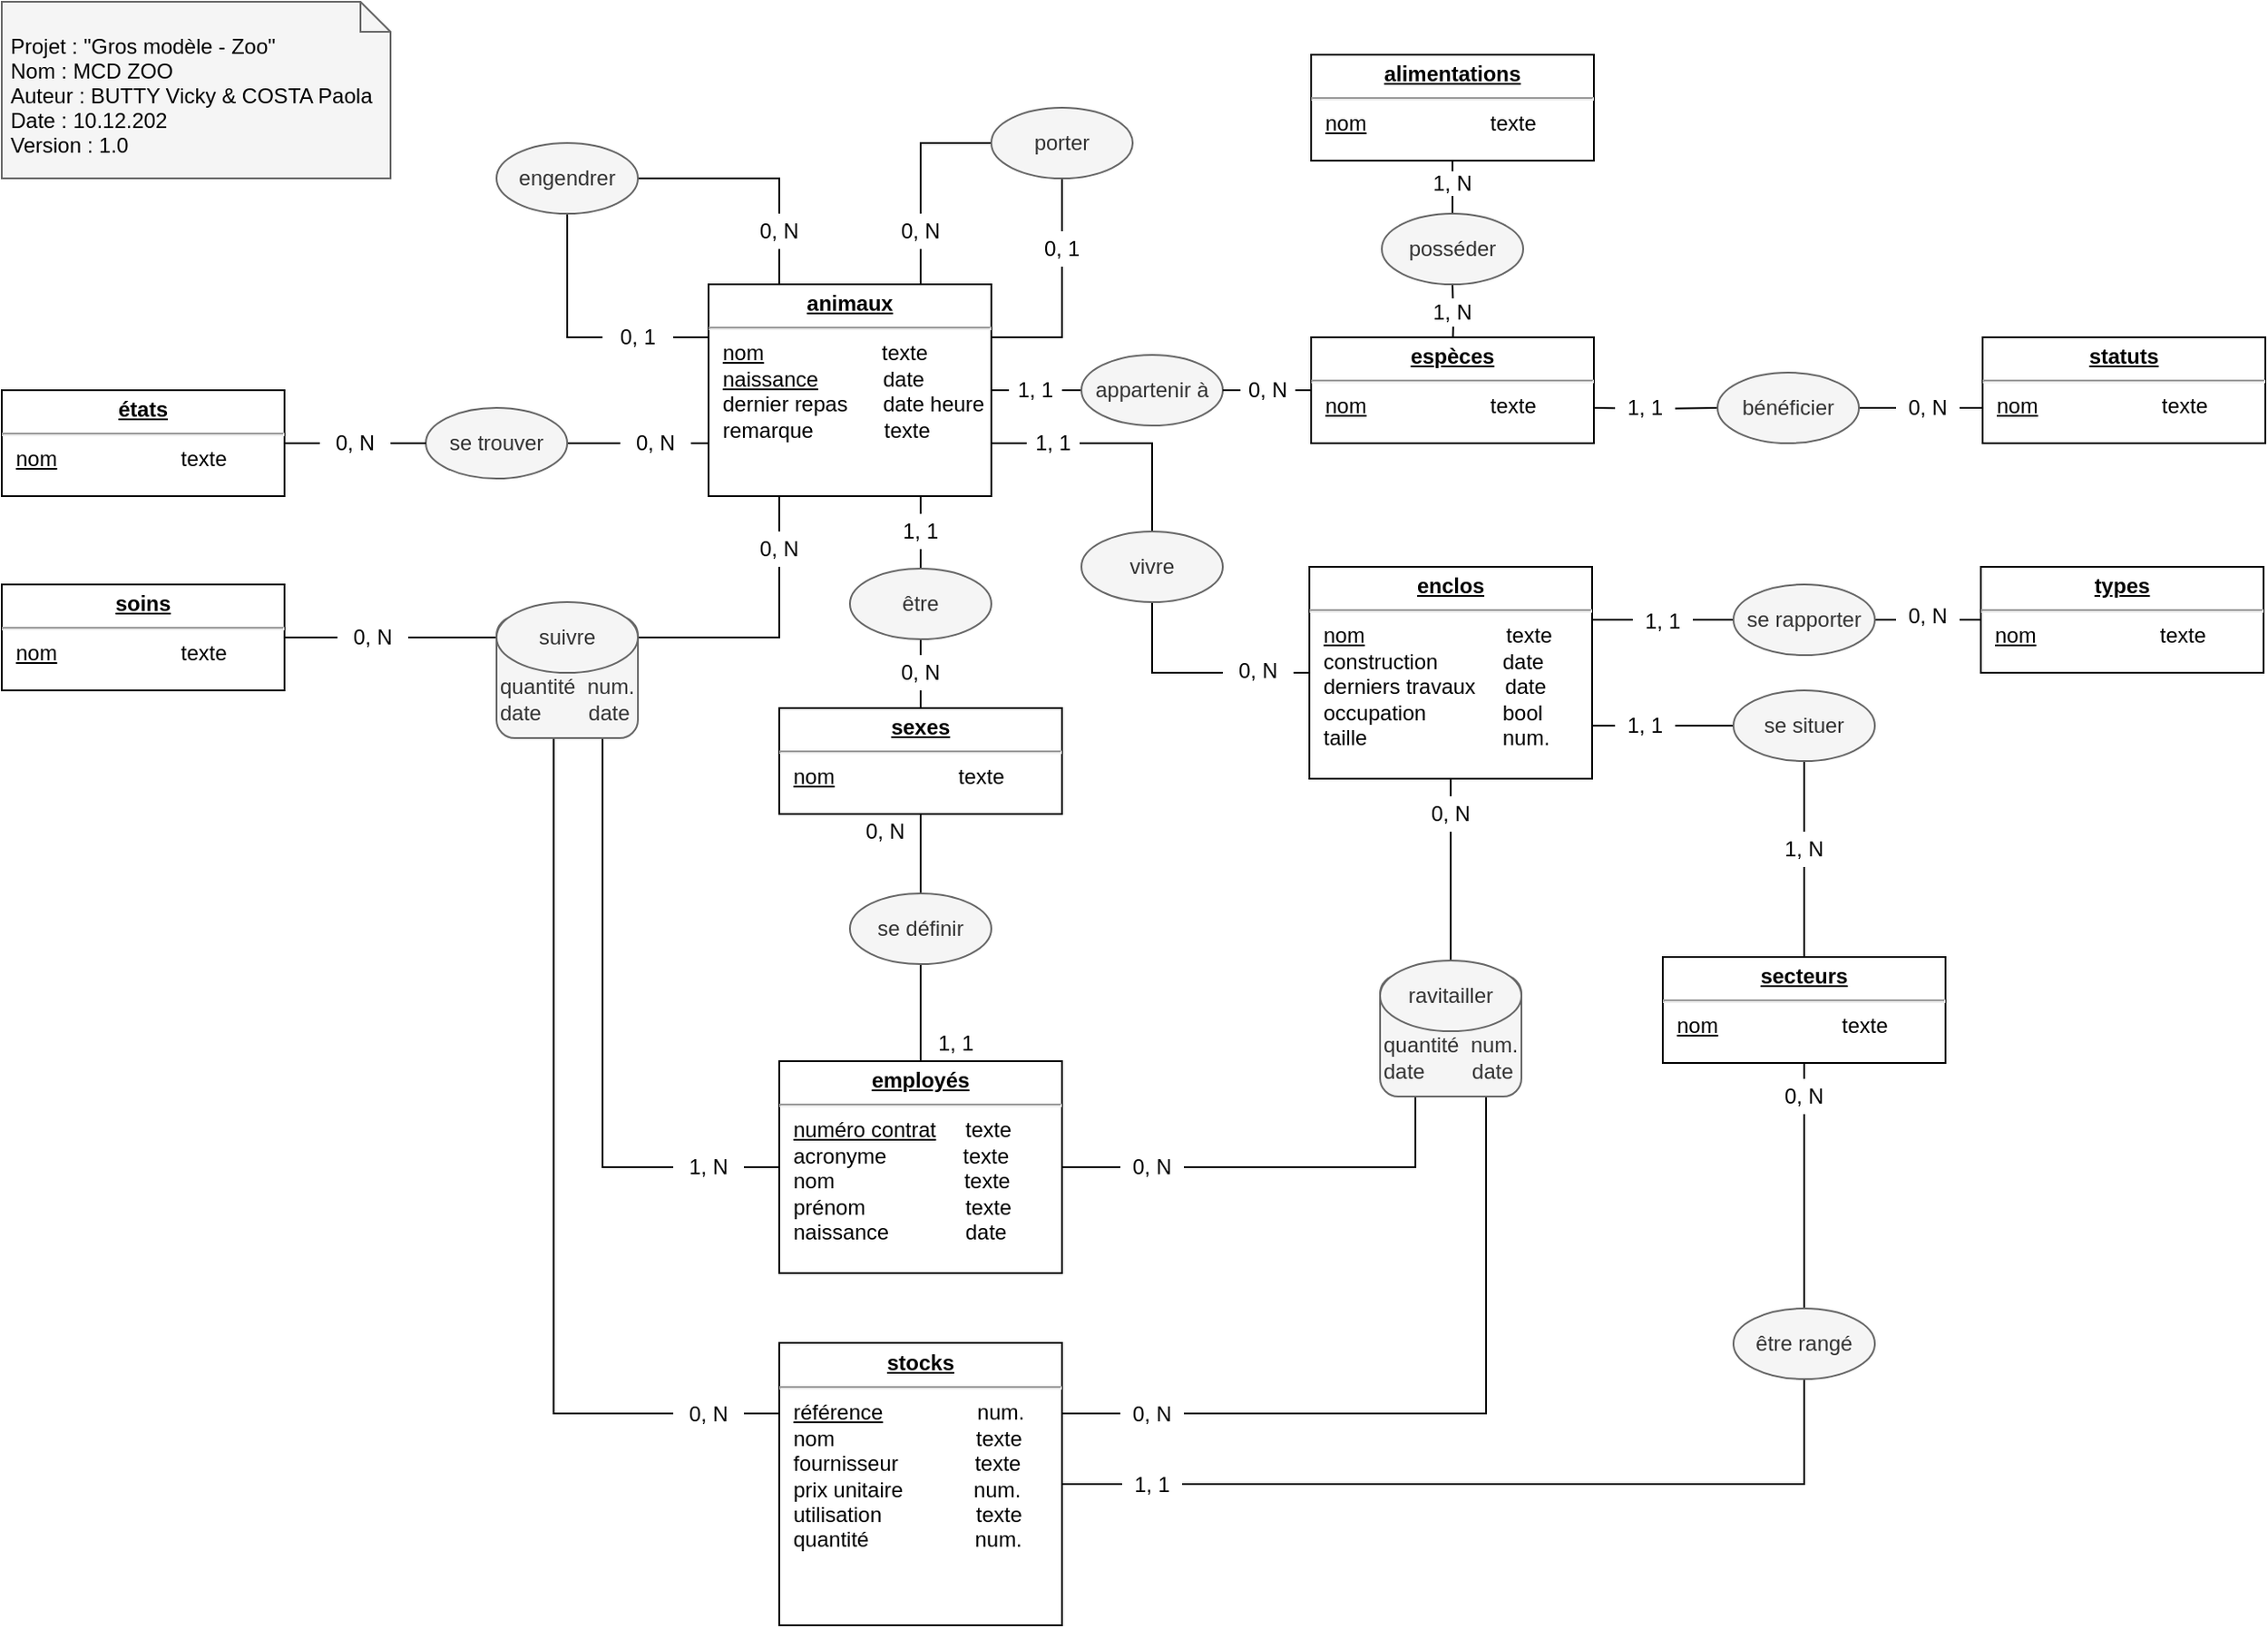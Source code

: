 <mxfile version="13.9.9" type="device"><diagram id="C5RBs43oDa-KdzZeNtuy" name="Page-1"><mxGraphModel dx="1653" dy="967" grid="1" gridSize="10" guides="1" tooltips="1" connect="1" arrows="1" fold="1" page="1" pageScale="1" pageWidth="827" pageHeight="1169" math="0" shadow="0"><root><mxCell id="WIyWlLk6GJQsqaUBKTNV-0"/><mxCell id="WIyWlLk6GJQsqaUBKTNV-1" parent="WIyWlLk6GJQsqaUBKTNV-0"/><mxCell id="wHY0JEBkt1xxKBYSu4Ny-23" style="edgeStyle=orthogonalEdgeStyle;rounded=0;orthogonalLoop=1;jettySize=auto;html=1;exitX=0.75;exitY=1;exitDx=0;exitDy=0;entryX=0.5;entryY=0;entryDx=0;entryDy=0;endArrow=none;endFill=0;" parent="WIyWlLk6GJQsqaUBKTNV-1" source="4Stvp8DSsYckv8JVfQYi-2" target="wHY0JEBkt1xxKBYSu4Ny-22" edge="1"><mxGeometry relative="1" as="geometry"/></mxCell><mxCell id="wHY0JEBkt1xxKBYSu4Ny-55" style="edgeStyle=orthogonalEdgeStyle;rounded=0;orthogonalLoop=1;jettySize=auto;html=1;exitX=1;exitY=0.5;exitDx=0;exitDy=0;entryX=0;entryY=0.5;entryDx=0;entryDy=0;endArrow=none;endFill=0;" parent="WIyWlLk6GJQsqaUBKTNV-1" source="wHY0JEBkt1xxKBYSu4Ny-54" target="wHY0JEBkt1xxKBYSu4Ny-19" edge="1"><mxGeometry relative="1" as="geometry"/></mxCell><mxCell id="BW2Vm6B1gHHtycogX-9R-30" style="edgeStyle=orthogonalEdgeStyle;rounded=0;orthogonalLoop=1;jettySize=auto;html=1;exitX=0;exitY=0.75;exitDx=0;exitDy=0;entryX=1;entryY=0.5;entryDx=0;entryDy=0;endArrow=none;endFill=0;" parent="WIyWlLk6GJQsqaUBKTNV-1" source="4Stvp8DSsYckv8JVfQYi-2" target="wHY0JEBkt1xxKBYSu4Ny-61" edge="1"><mxGeometry relative="1" as="geometry"/></mxCell><mxCell id="BW2Vm6B1gHHtycogX-9R-33" style="edgeStyle=orthogonalEdgeStyle;rounded=0;orthogonalLoop=1;jettySize=auto;html=1;exitX=0.25;exitY=0;exitDx=0;exitDy=0;entryX=1;entryY=0.5;entryDx=0;entryDy=0;endArrow=none;endFill=0;" parent="WIyWlLk6GJQsqaUBKTNV-1" source="4Stvp8DSsYckv8JVfQYi-2" target="BW2Vm6B1gHHtycogX-9R-32" edge="1"><mxGeometry relative="1" as="geometry"/></mxCell><mxCell id="BW2Vm6B1gHHtycogX-9R-34" style="edgeStyle=orthogonalEdgeStyle;rounded=0;orthogonalLoop=1;jettySize=auto;html=1;exitX=0;exitY=0.25;exitDx=0;exitDy=0;entryX=0.5;entryY=1;entryDx=0;entryDy=0;endArrow=none;endFill=0;" parent="WIyWlLk6GJQsqaUBKTNV-1" source="4Stvp8DSsYckv8JVfQYi-2" target="BW2Vm6B1gHHtycogX-9R-32" edge="1"><mxGeometry relative="1" as="geometry"/></mxCell><mxCell id="i-GIH0ZKC4wCW1JcnqBV-8" style="edgeStyle=orthogonalEdgeStyle;rounded=0;orthogonalLoop=1;jettySize=auto;html=1;exitX=1;exitY=0.25;exitDx=0;exitDy=0;entryX=0.5;entryY=1;entryDx=0;entryDy=0;endArrow=none;endFill=0;" edge="1" parent="WIyWlLk6GJQsqaUBKTNV-1" source="4Stvp8DSsYckv8JVfQYi-2" target="i-GIH0ZKC4wCW1JcnqBV-7"><mxGeometry relative="1" as="geometry"/></mxCell><mxCell id="i-GIH0ZKC4wCW1JcnqBV-22" style="edgeStyle=orthogonalEdgeStyle;rounded=0;orthogonalLoop=1;jettySize=auto;html=1;exitX=1;exitY=0.5;exitDx=0;exitDy=0;entryX=0;entryY=0.5;entryDx=0;entryDy=0;endArrow=none;endFill=0;" edge="1" parent="WIyWlLk6GJQsqaUBKTNV-1" source="4Stvp8DSsYckv8JVfQYi-2" target="wHY0JEBkt1xxKBYSu4Ny-19"><mxGeometry relative="1" as="geometry"/></mxCell><mxCell id="4Stvp8DSsYckv8JVfQYi-2" value="&lt;p style=&quot;margin: 0px ; margin-top: 4px ; text-align: center ; text-decoration: underline&quot;&gt;&lt;b&gt;animaux&lt;/b&gt;&lt;/p&gt;&lt;hr&gt;&lt;p style=&quot;margin: 0px ; margin-left: 8px&quot;&gt;&lt;u&gt;nom&lt;/u&gt;&amp;nbsp; &amp;nbsp; &amp;nbsp; &amp;nbsp; &amp;nbsp; &amp;nbsp; &amp;nbsp; &amp;nbsp; &amp;nbsp; &amp;nbsp; texte&lt;/p&gt;&lt;p style=&quot;margin: 0px ; margin-left: 8px&quot;&gt;&lt;u&gt;naissance&lt;/u&gt;&amp;nbsp; &amp;nbsp; &amp;nbsp; &amp;nbsp; &amp;nbsp; &amp;nbsp;date&lt;/p&gt;&lt;p style=&quot;margin: 0px ; margin-left: 8px&quot;&gt;dernier repas&amp;nbsp; &amp;nbsp; &amp;nbsp; date heure&lt;/p&gt;&lt;p style=&quot;margin: 0px ; margin-left: 8px&quot;&gt;remarque&amp;nbsp; &amp;nbsp; &amp;nbsp; &amp;nbsp; &amp;nbsp; &amp;nbsp; texte&lt;/p&gt;" style="verticalAlign=top;align=left;overflow=fill;fontSize=12;fontFamily=Helvetica;html=1;" parent="WIyWlLk6GJQsqaUBKTNV-1" vertex="1"><mxGeometry x="200" y="200" width="160" height="120" as="geometry"/></mxCell><mxCell id="wHY0JEBkt1xxKBYSu4Ny-96" style="edgeStyle=orthogonalEdgeStyle;rounded=0;orthogonalLoop=1;jettySize=auto;html=1;exitX=0.5;exitY=1;exitDx=0;exitDy=0;entryX=0.5;entryY=0;entryDx=0;entryDy=0;endArrow=none;endFill=0;" parent="WIyWlLk6GJQsqaUBKTNV-1" source="4Stvp8DSsYckv8JVfQYi-15" target="wHY0JEBkt1xxKBYSu4Ny-90" edge="1"><mxGeometry relative="1" as="geometry"/></mxCell><mxCell id="4Stvp8DSsYckv8JVfQYi-15" value="&lt;p style=&quot;margin: 0px ; margin-top: 4px ; text-align: center ; text-decoration: underline&quot;&gt;&lt;b&gt;enclos&lt;/b&gt;&lt;br&gt;&lt;/p&gt;&lt;hr&gt;&lt;p style=&quot;margin: 0px ; margin-left: 8px&quot;&gt;&lt;span&gt;&lt;u&gt;nom&lt;/u&gt;&amp;nbsp; &amp;nbsp; &amp;nbsp; &amp;nbsp; &amp;nbsp; &amp;nbsp; &amp;nbsp; &amp;nbsp; &amp;nbsp; &amp;nbsp; &amp;nbsp; &amp;nbsp; texte&lt;/span&gt;&lt;/p&gt;&lt;p style=&quot;margin: 0px ; margin-left: 8px&quot;&gt;&lt;span&gt;construction&amp;nbsp; &amp;nbsp; &amp;nbsp; &amp;nbsp; &amp;nbsp; &amp;nbsp;date&lt;/span&gt;&lt;/p&gt;&lt;p style=&quot;margin: 0px ; margin-left: 8px&quot;&gt;&lt;span&gt;derniers travaux&amp;nbsp; &amp;nbsp; &amp;nbsp;date&lt;/span&gt;&lt;/p&gt;&lt;p style=&quot;margin: 0px ; margin-left: 8px&quot;&gt;&lt;span&gt;occupation&amp;nbsp; &amp;nbsp; &amp;nbsp; &amp;nbsp; &amp;nbsp; &amp;nbsp; &amp;nbsp;bool&lt;/span&gt;&lt;/p&gt;&lt;p style=&quot;margin: 0px ; margin-left: 8px&quot;&gt;taille&amp;nbsp; &amp;nbsp; &amp;nbsp; &amp;nbsp; &amp;nbsp; &amp;nbsp; &amp;nbsp; &amp;nbsp; &amp;nbsp; &amp;nbsp; &amp;nbsp; &amp;nbsp;num.&lt;/p&gt;&lt;p style=&quot;margin: 0px ; margin-left: 8px&quot;&gt;&lt;span&gt;&lt;br&gt;&lt;/span&gt;&lt;/p&gt;" style="verticalAlign=top;align=left;overflow=fill;fontSize=12;fontFamily=Helvetica;html=1;" parent="WIyWlLk6GJQsqaUBKTNV-1" vertex="1"><mxGeometry x="540" y="360" width="160" height="120" as="geometry"/></mxCell><mxCell id="wHY0JEBkt1xxKBYSu4Ny-6" style="edgeStyle=orthogonalEdgeStyle;rounded=0;orthogonalLoop=1;jettySize=auto;html=1;exitX=0.5;exitY=1;exitDx=0;exitDy=0;entryX=0;entryY=0.5;entryDx=0;entryDy=0;endArrow=none;endFill=0;" parent="WIyWlLk6GJQsqaUBKTNV-1" source="4Stvp8DSsYckv8JVfQYi-20" target="4Stvp8DSsYckv8JVfQYi-15" edge="1"><mxGeometry relative="1" as="geometry"><mxPoint x="490" y="420" as="sourcePoint"/></mxGeometry></mxCell><mxCell id="wHY0JEBkt1xxKBYSu4Ny-7" style="edgeStyle=orthogonalEdgeStyle;rounded=0;orthogonalLoop=1;jettySize=auto;html=1;exitX=0.5;exitY=0;exitDx=0;exitDy=0;entryX=1;entryY=0.75;entryDx=0;entryDy=0;endArrow=none;endFill=0;" parent="WIyWlLk6GJQsqaUBKTNV-1" source="4Stvp8DSsYckv8JVfQYi-20" target="4Stvp8DSsYckv8JVfQYi-2" edge="1"><mxGeometry relative="1" as="geometry"><Array as="points"><mxPoint x="451" y="290"/></Array></mxGeometry></mxCell><mxCell id="4Stvp8DSsYckv8JVfQYi-20" value="vivre" style="ellipse;whiteSpace=wrap;html=1;fillColor=#f5f5f5;strokeColor=#666666;fontColor=#333333;" parent="WIyWlLk6GJQsqaUBKTNV-1" vertex="1"><mxGeometry x="411" y="340" width="80" height="40" as="geometry"/></mxCell><mxCell id="BW2Vm6B1gHHtycogX-9R-36" style="edgeStyle=orthogonalEdgeStyle;rounded=0;orthogonalLoop=1;jettySize=auto;html=1;exitX=0.5;exitY=1;exitDx=0;exitDy=0;endArrow=none;endFill=0;" parent="WIyWlLk6GJQsqaUBKTNV-1" source="wHY0JEBkt1xxKBYSu4Ny-1" target="BW2Vm6B1gHHtycogX-9R-35" edge="1"><mxGeometry relative="1" as="geometry"/></mxCell><mxCell id="wHY0JEBkt1xxKBYSu4Ny-1" value="&lt;p style=&quot;margin: 0px ; margin-top: 4px ; text-align: center ; text-decoration: underline&quot;&gt;&lt;b&gt;secteurs&lt;/b&gt;&lt;br&gt;&lt;/p&gt;&lt;hr&gt;&lt;p style=&quot;margin: 0px ; margin-left: 8px&quot;&gt;&lt;span&gt;&lt;u&gt;nom&lt;/u&gt;&amp;nbsp; &amp;nbsp; &amp;nbsp; &amp;nbsp; &amp;nbsp; &amp;nbsp; &amp;nbsp; &amp;nbsp; &amp;nbsp; &amp;nbsp; &amp;nbsp;texte&lt;/span&gt;&lt;/p&gt;" style="verticalAlign=top;align=left;overflow=fill;fontSize=12;fontFamily=Helvetica;html=1;" parent="WIyWlLk6GJQsqaUBKTNV-1" vertex="1"><mxGeometry x="740" y="581" width="160" height="60" as="geometry"/></mxCell><mxCell id="wHY0JEBkt1xxKBYSu4Ny-29" style="edgeStyle=orthogonalEdgeStyle;rounded=0;orthogonalLoop=1;jettySize=auto;html=1;exitX=0;exitY=0.5;exitDx=0;exitDy=0;entryX=1;entryY=0.75;entryDx=0;entryDy=0;endArrow=none;endFill=0;" parent="WIyWlLk6GJQsqaUBKTNV-1" source="wHY0JEBkt1xxKBYSu4Ny-4" target="4Stvp8DSsYckv8JVfQYi-15" edge="1"><mxGeometry relative="1" as="geometry"/></mxCell><mxCell id="BW2Vm6B1gHHtycogX-9R-19" style="edgeStyle=orthogonalEdgeStyle;rounded=0;orthogonalLoop=1;jettySize=auto;html=1;exitX=0.5;exitY=1;exitDx=0;exitDy=0;entryX=0.5;entryY=0;entryDx=0;entryDy=0;endArrow=none;endFill=0;" parent="WIyWlLk6GJQsqaUBKTNV-1" source="wHY0JEBkt1xxKBYSu4Ny-4" target="wHY0JEBkt1xxKBYSu4Ny-1" edge="1"><mxGeometry relative="1" as="geometry"/></mxCell><mxCell id="wHY0JEBkt1xxKBYSu4Ny-4" value="se situer" style="ellipse;whiteSpace=wrap;html=1;fillColor=#f5f5f5;strokeColor=#666666;fontColor=#333333;" parent="WIyWlLk6GJQsqaUBKTNV-1" vertex="1"><mxGeometry x="780" y="430" width="80" height="40" as="geometry"/></mxCell><mxCell id="wHY0JEBkt1xxKBYSu4Ny-10" value="&lt;p style=&quot;margin: 0px ; margin-top: 4px ; text-align: center ; text-decoration: underline&quot;&gt;&lt;b&gt;types&lt;/b&gt;&lt;br&gt;&lt;/p&gt;&lt;hr&gt;&lt;p style=&quot;margin: 0px ; margin-left: 8px&quot;&gt;&lt;span&gt;&lt;u&gt;nom&lt;/u&gt;&amp;nbsp; &amp;nbsp; &amp;nbsp; &amp;nbsp; &amp;nbsp; &amp;nbsp; &amp;nbsp; &amp;nbsp; &amp;nbsp; &amp;nbsp; &amp;nbsp;texte&lt;/span&gt;&lt;/p&gt;" style="verticalAlign=top;align=left;overflow=fill;fontSize=12;fontFamily=Helvetica;html=1;" parent="WIyWlLk6GJQsqaUBKTNV-1" vertex="1"><mxGeometry x="920" y="360" width="160" height="60" as="geometry"/></mxCell><mxCell id="wHY0JEBkt1xxKBYSu4Ny-31" style="edgeStyle=orthogonalEdgeStyle;rounded=0;orthogonalLoop=1;jettySize=auto;html=1;exitX=0;exitY=0.5;exitDx=0;exitDy=0;entryX=1;entryY=0.25;entryDx=0;entryDy=0;endArrow=none;endFill=0;" parent="WIyWlLk6GJQsqaUBKTNV-1" source="wHY0JEBkt1xxKBYSu4Ny-11" target="4Stvp8DSsYckv8JVfQYi-15" edge="1"><mxGeometry relative="1" as="geometry"/></mxCell><mxCell id="BW2Vm6B1gHHtycogX-9R-20" style="edgeStyle=orthogonalEdgeStyle;rounded=0;orthogonalLoop=1;jettySize=auto;html=1;exitX=1;exitY=0.5;exitDx=0;exitDy=0;entryX=0;entryY=0.5;entryDx=0;entryDy=0;endArrow=none;endFill=0;" parent="WIyWlLk6GJQsqaUBKTNV-1" source="wHY0JEBkt1xxKBYSu4Ny-11" target="wHY0JEBkt1xxKBYSu4Ny-10" edge="1"><mxGeometry relative="1" as="geometry"/></mxCell><mxCell id="wHY0JEBkt1xxKBYSu4Ny-11" value="se rapporter" style="ellipse;whiteSpace=wrap;html=1;fillColor=#f5f5f5;strokeColor=#666666;fontColor=#333333;" parent="WIyWlLk6GJQsqaUBKTNV-1" vertex="1"><mxGeometry x="780" y="370" width="80" height="40" as="geometry"/></mxCell><mxCell id="wHY0JEBkt1xxKBYSu4Ny-24" style="edgeStyle=orthogonalEdgeStyle;rounded=0;orthogonalLoop=1;jettySize=auto;html=1;exitX=0.5;exitY=0;exitDx=0;exitDy=0;entryX=0.5;entryY=1;entryDx=0;entryDy=0;endArrow=none;endFill=0;" parent="WIyWlLk6GJQsqaUBKTNV-1" source="wHY0JEBkt1xxKBYSu4Ny-15" target="wHY0JEBkt1xxKBYSu4Ny-22" edge="1"><mxGeometry relative="1" as="geometry"><mxPoint x="320" y="400" as="targetPoint"/></mxGeometry></mxCell><mxCell id="wHY0JEBkt1xxKBYSu4Ny-39" style="edgeStyle=orthogonalEdgeStyle;rounded=0;orthogonalLoop=1;jettySize=auto;html=1;exitX=0.5;exitY=1;exitDx=0;exitDy=0;entryX=0.5;entryY=0;entryDx=0;entryDy=0;endArrow=none;endFill=0;" parent="WIyWlLk6GJQsqaUBKTNV-1" source="wHY0JEBkt1xxKBYSu4Ny-15" target="wHY0JEBkt1xxKBYSu4Ny-33" edge="1"><mxGeometry relative="1" as="geometry"/></mxCell><mxCell id="wHY0JEBkt1xxKBYSu4Ny-15" value="&lt;p style=&quot;margin: 0px ; margin-top: 4px ; text-align: center ; text-decoration: underline&quot;&gt;&lt;b&gt;sexes&lt;/b&gt;&lt;br&gt;&lt;/p&gt;&lt;hr&gt;&lt;p style=&quot;margin: 0px ; margin-left: 8px&quot;&gt;&lt;span&gt;&lt;u&gt;nom&lt;/u&gt;&amp;nbsp; &amp;nbsp; &amp;nbsp; &amp;nbsp; &amp;nbsp; &amp;nbsp; &amp;nbsp; &amp;nbsp; &amp;nbsp; &amp;nbsp; &amp;nbsp;texte&lt;/span&gt;&lt;/p&gt;" style="verticalAlign=top;align=left;overflow=fill;fontSize=12;fontFamily=Helvetica;html=1;" parent="WIyWlLk6GJQsqaUBKTNV-1" vertex="1"><mxGeometry x="240" y="440" width="160" height="60" as="geometry"/></mxCell><mxCell id="wHY0JEBkt1xxKBYSu4Ny-74" style="edgeStyle=orthogonalEdgeStyle;rounded=0;orthogonalLoop=1;jettySize=auto;html=1;exitX=0.5;exitY=0;exitDx=0;exitDy=0;entryX=0.5;entryY=1;entryDx=0;entryDy=0;endArrow=none;endFill=0;" parent="WIyWlLk6GJQsqaUBKTNV-1" target="wHY0JEBkt1xxKBYSu4Ny-73" edge="1"><mxGeometry relative="1" as="geometry"><mxPoint x="621" y="240" as="sourcePoint"/></mxGeometry></mxCell><mxCell id="BW2Vm6B1gHHtycogX-9R-22" style="edgeStyle=orthogonalEdgeStyle;rounded=0;orthogonalLoop=1;jettySize=auto;html=1;exitX=1;exitY=0.5;exitDx=0;exitDy=0;entryX=0;entryY=0.5;entryDx=0;entryDy=0;endArrow=none;endFill=0;" parent="WIyWlLk6GJQsqaUBKTNV-1" target="BW2Vm6B1gHHtycogX-9R-21" edge="1"><mxGeometry relative="1" as="geometry"><mxPoint x="701" y="270" as="sourcePoint"/></mxGeometry></mxCell><mxCell id="wHY0JEBkt1xxKBYSu4Ny-16" value="&lt;p style=&quot;margin: 0px ; margin-top: 4px ; text-align: center ; text-decoration: underline&quot;&gt;&lt;b&gt;espèces&lt;/b&gt;&lt;br&gt;&lt;/p&gt;&lt;hr&gt;&lt;p style=&quot;margin: 0px ; margin-left: 8px&quot;&gt;&lt;span&gt;&lt;u&gt;nom&lt;/u&gt;&amp;nbsp; &amp;nbsp; &amp;nbsp; &amp;nbsp; &amp;nbsp; &amp;nbsp; &amp;nbsp; &amp;nbsp; &amp;nbsp; &amp;nbsp; &amp;nbsp;texte&lt;/span&gt;&lt;/p&gt;" style="verticalAlign=top;align=left;overflow=fill;fontSize=12;fontFamily=Helvetica;html=1;" parent="WIyWlLk6GJQsqaUBKTNV-1" vertex="1"><mxGeometry x="541" y="230" width="160" height="60" as="geometry"/></mxCell><mxCell id="wHY0JEBkt1xxKBYSu4Ny-18" value="&lt;p style=&quot;margin: 0px ; margin-top: 4px ; text-align: center ; text-decoration: underline&quot;&gt;&lt;b&gt;états&lt;/b&gt;&lt;br&gt;&lt;/p&gt;&lt;hr&gt;&lt;p style=&quot;margin: 0px ; margin-left: 8px&quot;&gt;&lt;span&gt;&lt;u&gt;nom&lt;/u&gt;&amp;nbsp; &amp;nbsp; &amp;nbsp; &amp;nbsp; &amp;nbsp; &amp;nbsp; &amp;nbsp; &amp;nbsp; &amp;nbsp; &amp;nbsp; &amp;nbsp;texte&lt;/span&gt;&lt;/p&gt;" style="verticalAlign=top;align=left;overflow=fill;fontSize=12;fontFamily=Helvetica;html=1;" parent="WIyWlLk6GJQsqaUBKTNV-1" vertex="1"><mxGeometry x="-200" y="260" width="160" height="60" as="geometry"/></mxCell><mxCell id="i-GIH0ZKC4wCW1JcnqBV-23" style="edgeStyle=orthogonalEdgeStyle;rounded=0;orthogonalLoop=1;jettySize=auto;html=1;exitX=1;exitY=0.5;exitDx=0;exitDy=0;entryX=0;entryY=0.5;entryDx=0;entryDy=0;endArrow=none;endFill=0;" edge="1" parent="WIyWlLk6GJQsqaUBKTNV-1" source="i-GIH0ZKC4wCW1JcnqBV-21" target="wHY0JEBkt1xxKBYSu4Ny-16"><mxGeometry relative="1" as="geometry"/></mxCell><mxCell id="wHY0JEBkt1xxKBYSu4Ny-19" value="appartenir à" style="ellipse;whiteSpace=wrap;html=1;fillColor=#f5f5f5;strokeColor=#666666;fontColor=#333333;" parent="WIyWlLk6GJQsqaUBKTNV-1" vertex="1"><mxGeometry x="411" y="240" width="80" height="40" as="geometry"/></mxCell><mxCell id="wHY0JEBkt1xxKBYSu4Ny-22" value="être" style="ellipse;whiteSpace=wrap;html=1;fillColor=#f5f5f5;strokeColor=#666666;fontColor=#333333;" parent="WIyWlLk6GJQsqaUBKTNV-1" vertex="1"><mxGeometry x="280" y="361" width="80" height="40" as="geometry"/></mxCell><mxCell id="wHY0JEBkt1xxKBYSu4Ny-97" style="edgeStyle=orthogonalEdgeStyle;rounded=0;orthogonalLoop=1;jettySize=auto;html=1;exitX=1;exitY=0.5;exitDx=0;exitDy=0;entryX=0.25;entryY=1;entryDx=0;entryDy=0;endArrow=none;endFill=0;" parent="WIyWlLk6GJQsqaUBKTNV-1" source="wHY0JEBkt1xxKBYSu4Ny-25" target="wHY0JEBkt1xxKBYSu4Ny-89" edge="1"><mxGeometry relative="1" as="geometry"/></mxCell><mxCell id="BW2Vm6B1gHHtycogX-9R-11" style="edgeStyle=orthogonalEdgeStyle;rounded=0;orthogonalLoop=1;jettySize=auto;html=1;exitX=0;exitY=0.5;exitDx=0;exitDy=0;entryX=0.75;entryY=1;entryDx=0;entryDy=0;endArrow=none;endFill=0;" parent="WIyWlLk6GJQsqaUBKTNV-1" source="wHY0JEBkt1xxKBYSu4Ny-25" target="BW2Vm6B1gHHtycogX-9R-13" edge="1"><mxGeometry relative="1" as="geometry"><mxPoint x="10" y="280" as="targetPoint"/></mxGeometry></mxCell><mxCell id="wHY0JEBkt1xxKBYSu4Ny-25" value="&lt;p style=&quot;margin: 0px ; margin-top: 4px ; text-align: center ; text-decoration: underline&quot;&gt;&lt;b&gt;employés&lt;/b&gt;&lt;/p&gt;&lt;hr&gt;&lt;p style=&quot;margin: 0px ; margin-left: 8px&quot;&gt;&lt;u&gt;numéro contrat&lt;/u&gt;&amp;nbsp; &amp;nbsp; &amp;nbsp;texte&lt;u&gt;&lt;br&gt;&lt;/u&gt;&lt;/p&gt;&lt;p style=&quot;margin: 0px ; margin-left: 8px&quot;&gt;acronyme&amp;nbsp; &amp;nbsp; &amp;nbsp; &amp;nbsp; &amp;nbsp; &amp;nbsp; &amp;nbsp;texte&lt;br&gt;&lt;/p&gt;&lt;p style=&quot;margin: 0px ; margin-left: 8px&quot;&gt;nom&amp;nbsp; &amp;nbsp; &amp;nbsp; &amp;nbsp; &amp;nbsp; &amp;nbsp; &amp;nbsp; &amp;nbsp; &amp;nbsp; &amp;nbsp; &amp;nbsp; texte&lt;/p&gt;&lt;p style=&quot;margin: 0px ; margin-left: 8px&quot;&gt;prénom&amp;nbsp; &amp;nbsp; &amp;nbsp; &amp;nbsp; &amp;nbsp; &amp;nbsp; &amp;nbsp; &amp;nbsp; &amp;nbsp;texte&lt;br&gt;&lt;/p&gt;&lt;p style=&quot;margin: 0px ; margin-left: 8px&quot;&gt;naissance&amp;nbsp; &amp;nbsp; &amp;nbsp; &amp;nbsp; &amp;nbsp; &amp;nbsp; &amp;nbsp;date&lt;/p&gt;&lt;p style=&quot;margin: 0px ; margin-left: 8px&quot;&gt;&lt;br&gt;&lt;/p&gt;" style="verticalAlign=top;align=left;overflow=fill;fontSize=12;fontFamily=Helvetica;html=1;" parent="WIyWlLk6GJQsqaUBKTNV-1" vertex="1"><mxGeometry x="240" y="640" width="160" height="120" as="geometry"/></mxCell><mxCell id="BW2Vm6B1gHHtycogX-9R-15" style="edgeStyle=orthogonalEdgeStyle;rounded=0;orthogonalLoop=1;jettySize=auto;html=1;exitX=0;exitY=0.25;exitDx=0;exitDy=0;entryX=0.404;entryY=0.999;entryDx=0;entryDy=0;entryPerimeter=0;endArrow=none;endFill=0;" parent="WIyWlLk6GJQsqaUBKTNV-1" source="wHY0JEBkt1xxKBYSu4Ny-32" target="BW2Vm6B1gHHtycogX-9R-13" edge="1"><mxGeometry relative="1" as="geometry"/></mxCell><mxCell id="BW2Vm6B1gHHtycogX-9R-16" style="edgeStyle=orthogonalEdgeStyle;rounded=0;orthogonalLoop=1;jettySize=auto;html=1;exitX=1;exitY=0.25;exitDx=0;exitDy=0;entryX=0.75;entryY=1;entryDx=0;entryDy=0;endArrow=none;endFill=0;" parent="WIyWlLk6GJQsqaUBKTNV-1" source="wHY0JEBkt1xxKBYSu4Ny-32" target="wHY0JEBkt1xxKBYSu4Ny-89" edge="1"><mxGeometry relative="1" as="geometry"/></mxCell><mxCell id="BW2Vm6B1gHHtycogX-9R-37" style="edgeStyle=orthogonalEdgeStyle;rounded=0;orthogonalLoop=1;jettySize=auto;html=1;exitX=1;exitY=0.5;exitDx=0;exitDy=0;entryX=0.5;entryY=1;entryDx=0;entryDy=0;endArrow=none;endFill=0;" parent="WIyWlLk6GJQsqaUBKTNV-1" source="wHY0JEBkt1xxKBYSu4Ny-32" target="BW2Vm6B1gHHtycogX-9R-35" edge="1"><mxGeometry relative="1" as="geometry"/></mxCell><mxCell id="wHY0JEBkt1xxKBYSu4Ny-32" value="&lt;p style=&quot;margin: 0px ; margin-top: 4px ; text-align: center ; text-decoration: underline&quot;&gt;&lt;b&gt;stocks&lt;/b&gt;&lt;/p&gt;&lt;hr&gt;&lt;p style=&quot;margin: 0px ; margin-left: 8px&quot;&gt;&lt;u&gt;référence&lt;/u&gt;&amp;nbsp; &amp;nbsp; &amp;nbsp; &amp;nbsp; &amp;nbsp; &amp;nbsp; &amp;nbsp; &amp;nbsp; num.&lt;/p&gt;&lt;p style=&quot;margin: 0px 0px 0px 8px&quot;&gt;nom&amp;nbsp; &amp;nbsp; &amp;nbsp; &amp;nbsp; &amp;nbsp; &amp;nbsp; &amp;nbsp; &amp;nbsp; &amp;nbsp; &amp;nbsp; &amp;nbsp; &amp;nbsp; texte&lt;/p&gt;&lt;p style=&quot;margin: 0px 0px 0px 8px&quot;&gt;fournisseur&amp;nbsp; &amp;nbsp; &amp;nbsp; &amp;nbsp; &amp;nbsp; &amp;nbsp; &amp;nbsp;texte&lt;/p&gt;&lt;p style=&quot;margin: 0px 0px 0px 8px&quot;&gt;prix unitaire&amp;nbsp; &amp;nbsp; &amp;nbsp; &amp;nbsp; &amp;nbsp; &amp;nbsp; num.&lt;/p&gt;&lt;p style=&quot;margin: 0px 0px 0px 8px&quot;&gt;utilisation&amp;nbsp; &amp;nbsp; &amp;nbsp; &amp;nbsp; &amp;nbsp; &amp;nbsp; &amp;nbsp; &amp;nbsp; texte&lt;/p&gt;&lt;p style=&quot;margin: 0px ; margin-left: 8px&quot;&gt;quantité&amp;nbsp; &amp;nbsp; &amp;nbsp; &amp;nbsp; &amp;nbsp; &amp;nbsp; &amp;nbsp; &amp;nbsp; &amp;nbsp; num.&lt;/p&gt;&lt;p style=&quot;margin: 0px ; margin-left: 8px&quot;&gt;&lt;br&gt;&lt;/p&gt;" style="verticalAlign=top;align=left;overflow=fill;fontSize=12;fontFamily=Helvetica;html=1;" parent="WIyWlLk6GJQsqaUBKTNV-1" vertex="1"><mxGeometry x="240" y="799.5" width="160" height="160" as="geometry"/></mxCell><mxCell id="wHY0JEBkt1xxKBYSu4Ny-95" style="edgeStyle=orthogonalEdgeStyle;rounded=0;orthogonalLoop=1;jettySize=auto;html=1;exitX=0.5;exitY=1;exitDx=0;exitDy=0;entryX=0.5;entryY=0;entryDx=0;entryDy=0;endArrow=none;endFill=0;" parent="WIyWlLk6GJQsqaUBKTNV-1" source="wHY0JEBkt1xxKBYSu4Ny-33" target="wHY0JEBkt1xxKBYSu4Ny-25" edge="1"><mxGeometry relative="1" as="geometry"><Array as="points"><mxPoint x="320" y="610"/><mxPoint x="320" y="610"/></Array></mxGeometry></mxCell><mxCell id="wHY0JEBkt1xxKBYSu4Ny-33" value="se définir" style="ellipse;whiteSpace=wrap;html=1;fillColor=#f5f5f5;strokeColor=#666666;fontColor=#333333;" parent="WIyWlLk6GJQsqaUBKTNV-1" vertex="1"><mxGeometry x="280" y="545" width="80" height="40" as="geometry"/></mxCell><mxCell id="BW2Vm6B1gHHtycogX-9R-31" style="edgeStyle=orthogonalEdgeStyle;rounded=0;orthogonalLoop=1;jettySize=auto;html=1;exitX=0;exitY=0.5;exitDx=0;exitDy=0;entryX=1;entryY=0.5;entryDx=0;entryDy=0;endArrow=none;endFill=0;" parent="WIyWlLk6GJQsqaUBKTNV-1" source="wHY0JEBkt1xxKBYSu4Ny-84" target="wHY0JEBkt1xxKBYSu4Ny-18" edge="1"><mxGeometry relative="1" as="geometry"/></mxCell><mxCell id="wHY0JEBkt1xxKBYSu4Ny-61" value="se trouver" style="ellipse;whiteSpace=wrap;html=1;fillColor=#f5f5f5;strokeColor=#666666;fontColor=#333333;" parent="WIyWlLk6GJQsqaUBKTNV-1" vertex="1"><mxGeometry x="40" y="270" width="80" height="40" as="geometry"/></mxCell><mxCell id="wHY0JEBkt1xxKBYSu4Ny-66" value="&lt;span style=&quot;background-color: rgb(255 , 255 , 255)&quot;&gt;&amp;nbsp; 0, N&amp;nbsp;&amp;nbsp;&lt;/span&gt;" style="text;html=1;strokeColor=none;align=center;verticalAlign=middle;whiteSpace=wrap;rounded=0;fillColor=#ffffff;" parent="WIyWlLk6GJQsqaUBKTNV-1" vertex="1"><mxGeometry x="491" y="407.5" width="40" height="22" as="geometry"/></mxCell><mxCell id="wHY0JEBkt1xxKBYSu4Ny-67" value="&lt;span style=&quot;background-color: rgb(255 , 255 , 255)&quot;&gt;&amp;nbsp; 1, 1&amp;nbsp;&amp;nbsp;&lt;/span&gt;" style="text;html=1;strokeColor=none;fillColor=none;align=center;verticalAlign=middle;whiteSpace=wrap;rounded=0;" parent="WIyWlLk6GJQsqaUBKTNV-1" vertex="1"><mxGeometry x="720" y="381" width="40" height="20" as="geometry"/></mxCell><mxCell id="wHY0JEBkt1xxKBYSu4Ny-68" value="&lt;span style=&quot;background-color: rgb(255 , 255 , 255)&quot;&gt;&amp;nbsp; 0, N&amp;nbsp;&amp;nbsp;&lt;/span&gt;" style="text;html=1;strokeColor=none;fillColor=none;align=center;verticalAlign=middle;whiteSpace=wrap;rounded=0;" parent="WIyWlLk6GJQsqaUBKTNV-1" vertex="1"><mxGeometry x="870" y="378" width="40" height="20" as="geometry"/></mxCell><mxCell id="wHY0JEBkt1xxKBYSu4Ny-70" value="&lt;span style=&quot;background-color: rgb(255 , 255 , 255)&quot;&gt;&amp;nbsp; 1, 1&amp;nbsp;&amp;nbsp;&lt;/span&gt;" style="text;html=1;strokeColor=none;fillColor=none;align=center;verticalAlign=middle;whiteSpace=wrap;rounded=0;" parent="WIyWlLk6GJQsqaUBKTNV-1" vertex="1"><mxGeometry x="710" y="440" width="40" height="20" as="geometry"/></mxCell><mxCell id="wHY0JEBkt1xxKBYSu4Ny-71" value="&lt;span style=&quot;background-color: rgb(255 , 255 , 255)&quot;&gt;&amp;nbsp; 1, N&amp;nbsp;&amp;nbsp;&lt;/span&gt;" style="text;html=1;strokeColor=none;align=center;verticalAlign=middle;whiteSpace=wrap;rounded=0;fillColor=#ffffff;" parent="WIyWlLk6GJQsqaUBKTNV-1" vertex="1"><mxGeometry x="800" y="510" width="40" height="20" as="geometry"/></mxCell><mxCell id="wHY0JEBkt1xxKBYSu4Ny-72" value="&lt;p style=&quot;margin: 0px ; margin-top: 4px ; text-align: center ; text-decoration: underline&quot;&gt;&lt;b&gt;alimentations&lt;/b&gt;&lt;/p&gt;&lt;hr&gt;&lt;p style=&quot;margin: 0px ; margin-left: 8px&quot;&gt;&lt;span&gt;&lt;u&gt;nom&lt;/u&gt;&amp;nbsp; &amp;nbsp; &amp;nbsp; &amp;nbsp; &amp;nbsp; &amp;nbsp; &amp;nbsp; &amp;nbsp; &amp;nbsp; &amp;nbsp; &amp;nbsp;texte&lt;/span&gt;&lt;/p&gt;" style="verticalAlign=top;align=left;overflow=fill;fontSize=12;fontFamily=Helvetica;html=1;" parent="WIyWlLk6GJQsqaUBKTNV-1" vertex="1"><mxGeometry x="541" y="70" width="160" height="60" as="geometry"/></mxCell><mxCell id="wHY0JEBkt1xxKBYSu4Ny-75" style="edgeStyle=orthogonalEdgeStyle;rounded=0;orthogonalLoop=1;jettySize=auto;html=1;exitX=0.5;exitY=0;exitDx=0;exitDy=0;entryX=0.5;entryY=1;entryDx=0;entryDy=0;endArrow=none;endFill=0;" parent="WIyWlLk6GJQsqaUBKTNV-1" source="wHY0JEBkt1xxKBYSu4Ny-73" target="wHY0JEBkt1xxKBYSu4Ny-72" edge="1"><mxGeometry relative="1" as="geometry"/></mxCell><mxCell id="wHY0JEBkt1xxKBYSu4Ny-73" value="posséder" style="ellipse;whiteSpace=wrap;html=1;fillColor=#f5f5f5;strokeColor=#666666;fontColor=#333333;" parent="WIyWlLk6GJQsqaUBKTNV-1" vertex="1"><mxGeometry x="581" y="160" width="80" height="40" as="geometry"/></mxCell><mxCell id="wHY0JEBkt1xxKBYSu4Ny-83" style="edgeStyle=orthogonalEdgeStyle;rounded=0;orthogonalLoop=1;jettySize=auto;html=1;exitX=1;exitY=0.5;exitDx=0;exitDy=0;entryX=0;entryY=0.5;entryDx=0;entryDy=0;endArrow=none;endFill=0;" parent="WIyWlLk6GJQsqaUBKTNV-1" source="wHY0JEBkt1xxKBYSu4Ny-76" target="BW2Vm6B1gHHtycogX-9R-14" edge="1"><mxGeometry relative="1" as="geometry"><mxPoint x="-30" y="260" as="targetPoint"/></mxGeometry></mxCell><mxCell id="wHY0JEBkt1xxKBYSu4Ny-76" value="&lt;p style=&quot;margin: 0px ; margin-top: 4px ; text-align: center ; text-decoration: underline&quot;&gt;&lt;b&gt;soins&lt;/b&gt;&lt;/p&gt;&lt;hr&gt;&lt;p style=&quot;margin: 0px ; margin-left: 8px&quot;&gt;&lt;span&gt;&lt;u&gt;nom&lt;/u&gt;&amp;nbsp; &amp;nbsp; &amp;nbsp; &amp;nbsp; &amp;nbsp; &amp;nbsp; &amp;nbsp; &amp;nbsp; &amp;nbsp; &amp;nbsp; &amp;nbsp;texte&lt;/span&gt;&lt;/p&gt;" style="verticalAlign=top;align=left;overflow=fill;fontSize=12;fontFamily=Helvetica;html=1;" parent="WIyWlLk6GJQsqaUBKTNV-1" vertex="1"><mxGeometry x="-200" y="370" width="160" height="60" as="geometry"/></mxCell><mxCell id="wHY0JEBkt1xxKBYSu4Ny-82" style="edgeStyle=orthogonalEdgeStyle;rounded=0;orthogonalLoop=1;jettySize=auto;html=1;exitX=1;exitY=0.5;exitDx=0;exitDy=0;entryX=0.25;entryY=1;entryDx=0;entryDy=0;endArrow=none;endFill=0;" parent="WIyWlLk6GJQsqaUBKTNV-1" source="BW2Vm6B1gHHtycogX-9R-14" target="4Stvp8DSsYckv8JVfQYi-2" edge="1"><mxGeometry relative="1" as="geometry"><mxPoint x="50" y="260" as="sourcePoint"/></mxGeometry></mxCell><mxCell id="wHY0JEBkt1xxKBYSu4Ny-87" value="&lt;span style=&quot;background-color: rgb(255 , 255 , 255)&quot;&gt;&amp;nbsp; 0, N&amp;nbsp;&amp;nbsp;&lt;/span&gt;" style="text;html=1;strokeColor=none;align=center;verticalAlign=middle;whiteSpace=wrap;rounded=0;fillColor=#ffffff;" parent="WIyWlLk6GJQsqaUBKTNV-1" vertex="1"><mxGeometry x="-10" y="390" width="40" height="20" as="geometry"/></mxCell><mxCell id="wHY0JEBkt1xxKBYSu4Ny-88" value="" style="group" parent="WIyWlLk6GJQsqaUBKTNV-1" vertex="1" connectable="0"><mxGeometry x="580" y="583" width="80" height="77" as="geometry"/></mxCell><mxCell id="wHY0JEBkt1xxKBYSu4Ny-89" value="&lt;div style=&quot;font-size: 20px&quot;&gt;&lt;br&gt;&lt;/div&gt;&lt;div&gt;&lt;span&gt;quantité&amp;nbsp; num.&lt;/span&gt;&lt;br&gt;&lt;/div&gt;&lt;div&gt;&lt;span&gt;date&amp;nbsp; &amp;nbsp; &amp;nbsp; &amp;nbsp; date&lt;/span&gt;&lt;/div&gt;" style="rounded=1;whiteSpace=wrap;html=1;fillColor=#f5f5f5;strokeColor=#666666;fontColor=#333333;align=left;" parent="wHY0JEBkt1xxKBYSu4Ny-88" vertex="1"><mxGeometry y="8.429" width="80" height="68.571" as="geometry"/></mxCell><mxCell id="wHY0JEBkt1xxKBYSu4Ny-90" value="ravitailler" style="ellipse;whiteSpace=wrap;html=1;fillColor=#f5f5f5;strokeColor=#666666;fontColor=#333333;" parent="wHY0JEBkt1xxKBYSu4Ny-88" vertex="1"><mxGeometry width="80" height="40" as="geometry"/></mxCell><mxCell id="BupIaEtJE7B5uqBh9JIA-6" value="&lt;span style=&quot;background-color: rgb(255 , 255 , 255)&quot;&gt;&amp;nbsp; 0, N&amp;nbsp;&amp;nbsp;&lt;/span&gt;" style="text;html=1;strokeColor=none;align=center;verticalAlign=middle;whiteSpace=wrap;rounded=0;fillColor=#ffffff;" parent="WIyWlLk6GJQsqaUBKTNV-1" vertex="1"><mxGeometry x="150" y="280" width="40" height="20" as="geometry"/></mxCell><mxCell id="BupIaEtJE7B5uqBh9JIA-7" value="&lt;span style=&quot;background-color: rgb(255 , 255 , 255)&quot;&gt;&amp;nbsp; 0, N&amp;nbsp;&amp;nbsp;&lt;/span&gt;" style="text;html=1;strokeColor=none;align=center;verticalAlign=middle;whiteSpace=wrap;rounded=0;fillColor=#ffffff;" parent="WIyWlLk6GJQsqaUBKTNV-1" vertex="1"><mxGeometry x="220" y="340" width="40" height="20" as="geometry"/></mxCell><mxCell id="BupIaEtJE7B5uqBh9JIA-8" value="&lt;span style=&quot;background-color: rgb(255 , 255 , 255)&quot;&gt;&amp;nbsp; 1, N&amp;nbsp;&amp;nbsp;&lt;/span&gt;" style="text;html=1;strokeColor=none;align=center;verticalAlign=middle;whiteSpace=wrap;rounded=0;fillColor=#ffffff;" parent="WIyWlLk6GJQsqaUBKTNV-1" vertex="1"><mxGeometry x="601" y="208" width="40" height="16" as="geometry"/></mxCell><mxCell id="BupIaEtJE7B5uqBh9JIA-9" value="&lt;span style=&quot;background-color: rgb(255 , 255 , 255)&quot;&gt;&amp;nbsp; 1, N&amp;nbsp;&amp;nbsp;&lt;/span&gt;" style="text;html=1;strokeColor=none;align=center;verticalAlign=middle;whiteSpace=wrap;rounded=0;fillColor=#ffffff;" parent="WIyWlLk6GJQsqaUBKTNV-1" vertex="1"><mxGeometry x="601" y="138" width="40" height="10" as="geometry"/></mxCell><mxCell id="BupIaEtJE7B5uqBh9JIA-11" value="&lt;span style=&quot;background-color: rgb(255 , 255 , 255)&quot;&gt;&amp;nbsp; 0, N&amp;nbsp;&amp;nbsp;&lt;/span&gt;" style="text;html=1;strokeColor=none;fillColor=none;align=center;verticalAlign=middle;whiteSpace=wrap;rounded=0;" parent="WIyWlLk6GJQsqaUBKTNV-1" vertex="1"><mxGeometry x="431" y="690" width="40" height="20" as="geometry"/></mxCell><mxCell id="BupIaEtJE7B5uqBh9JIA-12" value="&lt;span style=&quot;background-color: rgb(255 , 255 , 255)&quot;&gt;&amp;nbsp; 0, N&amp;nbsp;&amp;nbsp;&lt;/span&gt;" style="text;html=1;strokeColor=none;align=center;verticalAlign=middle;whiteSpace=wrap;rounded=0;fillColor=#ffffff;" parent="WIyWlLk6GJQsqaUBKTNV-1" vertex="1"><mxGeometry x="600" y="490" width="40" height="20" as="geometry"/></mxCell><mxCell id="BupIaEtJE7B5uqBh9JIA-13" value="&lt;span style=&quot;background-color: rgb(255 , 255 , 255)&quot;&gt;&amp;nbsp; 1, 1&amp;nbsp;&amp;nbsp;&lt;/span&gt;" style="text;html=1;strokeColor=none;align=center;verticalAlign=middle;whiteSpace=wrap;rounded=0;fillColor=#ffffff;" parent="WIyWlLk6GJQsqaUBKTNV-1" vertex="1"><mxGeometry x="300" y="330" width="40" height="20" as="geometry"/></mxCell><mxCell id="BupIaEtJE7B5uqBh9JIA-14" value="&lt;span style=&quot;background-color: rgb(255 , 255 , 255)&quot;&gt;&amp;nbsp; 0, N&amp;nbsp;&amp;nbsp;&lt;/span&gt;" style="text;html=1;strokeColor=none;align=center;verticalAlign=middle;whiteSpace=wrap;rounded=0;fillColor=#ffffff;" parent="WIyWlLk6GJQsqaUBKTNV-1" vertex="1"><mxGeometry x="300" y="410" width="40" height="20" as="geometry"/></mxCell><mxCell id="BupIaEtJE7B5uqBh9JIA-15" value="&lt;span style=&quot;background-color: rgb(255 , 255 , 255)&quot;&gt;&amp;nbsp; 1, 1&amp;nbsp;&amp;nbsp;&lt;/span&gt;" style="text;html=1;strokeColor=none;fillColor=none;align=center;verticalAlign=middle;whiteSpace=wrap;rounded=0;" parent="WIyWlLk6GJQsqaUBKTNV-1" vertex="1"><mxGeometry x="320" y="620" width="40" height="20" as="geometry"/></mxCell><mxCell id="BupIaEtJE7B5uqBh9JIA-17" value="&lt;span style=&quot;background-color: rgb(255 , 255 , 255)&quot;&gt;&amp;nbsp; 0, N&amp;nbsp;&amp;nbsp;&lt;/span&gt;" style="text;html=1;strokeColor=none;fillColor=none;align=center;verticalAlign=middle;whiteSpace=wrap;rounded=0;" parent="WIyWlLk6GJQsqaUBKTNV-1" vertex="1"><mxGeometry x="280" y="500" width="40" height="20" as="geometry"/></mxCell><mxCell id="BupIaEtJE7B5uqBh9JIA-22" value="" style="group" parent="WIyWlLk6GJQsqaUBKTNV-1" vertex="1" connectable="0"><mxGeometry x="-200" y="40" width="220" height="100" as="geometry"/></mxCell><mxCell id="4Stvp8DSsYckv8JVfQYi-42" value="" style="shape=note2;boundedLbl=1;whiteSpace=wrap;html=1;size=17;verticalAlign=top;align=left;labelBackgroundColor=#FFFFFF;fillColor=#f5f5f5;strokeColor=#666666;fontColor=#333333;" parent="BupIaEtJE7B5uqBh9JIA-22" vertex="1"><mxGeometry width="220" height="100" as="geometry"/></mxCell><mxCell id="4Stvp8DSsYckv8JVfQYi-44" value="Projet : &quot;Gros modèle - Zoo&quot;&#10;Nom : MCD ZOO&#10;Auteur : BUTTY Vicky &amp; COSTA Paola&#10;Date : 10.12.202&#10;Version : 1.0" style="text;align=left;fontStyle=0;verticalAlign=top;spacingLeft=3;spacingRight=3;strokeColor=none;rotatable=0;points=[[0,0.5],[1,0.5]];portConstraint=eastwest;labelBackgroundColor=none;" parent="BupIaEtJE7B5uqBh9JIA-22" vertex="1"><mxGeometry y="11.32" width="220" height="88.679" as="geometry"/></mxCell><mxCell id="BW2Vm6B1gHHtycogX-9R-7" value="&lt;p style=&quot;margin: 0px ; margin-top: 4px ; text-align: center ; text-decoration: underline&quot;&gt;&lt;b&gt;statuts&lt;/b&gt;&lt;br&gt;&lt;/p&gt;&lt;hr&gt;&lt;p style=&quot;margin: 0px ; margin-left: 8px&quot;&gt;&lt;span&gt;&lt;u&gt;nom&lt;/u&gt;&amp;nbsp; &amp;nbsp; &amp;nbsp; &amp;nbsp; &amp;nbsp; &amp;nbsp; &amp;nbsp; &amp;nbsp; &amp;nbsp; &amp;nbsp; &amp;nbsp;texte&lt;/span&gt;&lt;/p&gt;" style="verticalAlign=top;align=left;overflow=fill;fontSize=12;fontFamily=Helvetica;html=1;" parent="WIyWlLk6GJQsqaUBKTNV-1" vertex="1"><mxGeometry x="921" y="230" width="160" height="60" as="geometry"/></mxCell><mxCell id="BW2Vm6B1gHHtycogX-9R-12" value="" style="group" parent="WIyWlLk6GJQsqaUBKTNV-1" vertex="1" connectable="0"><mxGeometry x="80" y="380" width="80" height="77" as="geometry"/></mxCell><mxCell id="BW2Vm6B1gHHtycogX-9R-13" value="&lt;div style=&quot;font-size: 20px&quot;&gt;&lt;br&gt;&lt;/div&gt;&lt;div&gt;&lt;span&gt;quantité&amp;nbsp; num.&lt;/span&gt;&lt;br&gt;&lt;/div&gt;&lt;div&gt;&lt;span&gt;date&amp;nbsp; &amp;nbsp; &amp;nbsp; &amp;nbsp; date&lt;/span&gt;&lt;/div&gt;" style="rounded=1;whiteSpace=wrap;html=1;fillColor=#f5f5f5;strokeColor=#666666;fontColor=#333333;align=left;" parent="BW2Vm6B1gHHtycogX-9R-12" vertex="1"><mxGeometry y="8.429" width="80" height="68.571" as="geometry"/></mxCell><mxCell id="BW2Vm6B1gHHtycogX-9R-14" value="suivre" style="ellipse;whiteSpace=wrap;html=1;fillColor=#f5f5f5;strokeColor=#666666;fontColor=#333333;" parent="BW2Vm6B1gHHtycogX-9R-12" vertex="1"><mxGeometry width="80" height="40" as="geometry"/></mxCell><mxCell id="BW2Vm6B1gHHtycogX-9R-23" style="edgeStyle=orthogonalEdgeStyle;rounded=0;orthogonalLoop=1;jettySize=auto;html=1;exitX=1;exitY=0.5;exitDx=0;exitDy=0;entryX=0;entryY=0.5;entryDx=0;entryDy=0;endArrow=none;endFill=0;" parent="WIyWlLk6GJQsqaUBKTNV-1" source="BW2Vm6B1gHHtycogX-9R-21" edge="1"><mxGeometry relative="1" as="geometry"><mxPoint x="921" y="270" as="targetPoint"/></mxGeometry></mxCell><mxCell id="BW2Vm6B1gHHtycogX-9R-21" value="bénéficier" style="ellipse;whiteSpace=wrap;html=1;fillColor=#f5f5f5;strokeColor=#666666;fontColor=#333333;" parent="WIyWlLk6GJQsqaUBKTNV-1" vertex="1"><mxGeometry x="771" y="250" width="80" height="40" as="geometry"/></mxCell><mxCell id="BW2Vm6B1gHHtycogX-9R-24" value="&lt;span style=&quot;background-color: rgb(255 , 255 , 255)&quot;&gt;&amp;nbsp; 1, 1&amp;nbsp;&amp;nbsp;&lt;/span&gt;" style="text;html=1;strokeColor=none;fillColor=none;align=center;verticalAlign=middle;whiteSpace=wrap;rounded=0;" parent="WIyWlLk6GJQsqaUBKTNV-1" vertex="1"><mxGeometry x="710" y="260" width="40" height="20" as="geometry"/></mxCell><mxCell id="BW2Vm6B1gHHtycogX-9R-25" value="&lt;span style=&quot;background-color: rgb(255 , 255 , 255)&quot;&gt;&amp;nbsp; 0, N&amp;nbsp;&amp;nbsp;&lt;/span&gt;" style="text;html=1;strokeColor=none;fillColor=none;align=center;verticalAlign=middle;whiteSpace=wrap;rounded=0;" parent="WIyWlLk6GJQsqaUBKTNV-1" vertex="1"><mxGeometry x="870" y="260" width="40" height="20" as="geometry"/></mxCell><mxCell id="BW2Vm6B1gHHtycogX-9R-32" value="engendrer" style="ellipse;whiteSpace=wrap;html=1;fillColor=#f5f5f5;strokeColor=#666666;fontColor=#333333;" parent="WIyWlLk6GJQsqaUBKTNV-1" vertex="1"><mxGeometry x="80" y="120" width="80" height="40" as="geometry"/></mxCell><mxCell id="BW2Vm6B1gHHtycogX-9R-35" value="être rangé" style="ellipse;whiteSpace=wrap;html=1;fillColor=#f5f5f5;strokeColor=#666666;fontColor=#333333;" parent="WIyWlLk6GJQsqaUBKTNV-1" vertex="1"><mxGeometry x="780" y="780" width="80" height="40" as="geometry"/></mxCell><mxCell id="BW2Vm6B1gHHtycogX-9R-39" value="&lt;span style=&quot;background-color: rgb(255 , 255 , 255)&quot;&gt;&amp;nbsp; 0, N&amp;nbsp;&amp;nbsp;&lt;/span&gt;" style="text;html=1;strokeColor=none;align=center;verticalAlign=middle;whiteSpace=wrap;rounded=0;fillColor=#ffffff;" parent="WIyWlLk6GJQsqaUBKTNV-1" vertex="1"><mxGeometry x="180" y="830" width="40" height="20" as="geometry"/></mxCell><mxCell id="BW2Vm6B1gHHtycogX-9R-40" value="&lt;span style=&quot;background-color: rgb(255 , 255 , 255)&quot;&gt;&amp;nbsp; 0, N&amp;nbsp;&amp;nbsp;&lt;/span&gt;" style="text;html=1;strokeColor=none;fillColor=none;align=center;verticalAlign=middle;whiteSpace=wrap;rounded=0;" parent="WIyWlLk6GJQsqaUBKTNV-1" vertex="1"><mxGeometry x="431" y="830" width="40" height="20" as="geometry"/></mxCell><mxCell id="BW2Vm6B1gHHtycogX-9R-41" value="&lt;span style=&quot;background-color: rgb(255 , 255 , 255)&quot;&gt;&amp;nbsp; 1, N&amp;nbsp;&amp;nbsp;&lt;/span&gt;" style="text;html=1;strokeColor=none;align=center;verticalAlign=middle;whiteSpace=wrap;rounded=0;fillColor=#ffffff;" parent="WIyWlLk6GJQsqaUBKTNV-1" vertex="1"><mxGeometry x="180" y="690" width="40" height="20" as="geometry"/></mxCell><mxCell id="BW2Vm6B1gHHtycogX-9R-42" value="&lt;span style=&quot;background-color: rgb(255 , 255 , 255)&quot;&gt;&amp;nbsp; 1, 1&amp;nbsp;&amp;nbsp;&lt;/span&gt;" style="text;html=1;strokeColor=none;fillColor=none;align=center;verticalAlign=middle;whiteSpace=wrap;rounded=0;" parent="WIyWlLk6GJQsqaUBKTNV-1" vertex="1"><mxGeometry x="431" y="869.5" width="40" height="20" as="geometry"/></mxCell><mxCell id="BW2Vm6B1gHHtycogX-9R-45" value="&lt;span style=&quot;background-color: rgb(255 , 255 , 255)&quot;&gt;&amp;nbsp; 0, N&amp;nbsp;&amp;nbsp;&lt;/span&gt;" style="text;html=1;strokeColor=none;align=center;verticalAlign=middle;whiteSpace=wrap;rounded=0;fillColor=#ffffff;" parent="WIyWlLk6GJQsqaUBKTNV-1" vertex="1"><mxGeometry x="800" y="650" width="40" height="20" as="geometry"/></mxCell><mxCell id="i-GIH0ZKC4wCW1JcnqBV-9" style="edgeStyle=orthogonalEdgeStyle;rounded=0;orthogonalLoop=1;jettySize=auto;html=1;exitX=0;exitY=0.5;exitDx=0;exitDy=0;entryX=0.75;entryY=0;entryDx=0;entryDy=0;endArrow=none;endFill=0;" edge="1" parent="WIyWlLk6GJQsqaUBKTNV-1" source="i-GIH0ZKC4wCW1JcnqBV-7" target="4Stvp8DSsYckv8JVfQYi-2"><mxGeometry relative="1" as="geometry"/></mxCell><mxCell id="i-GIH0ZKC4wCW1JcnqBV-7" value="porter" style="ellipse;whiteSpace=wrap;html=1;fillColor=#f5f5f5;strokeColor=#666666;fontColor=#333333;" vertex="1" parent="WIyWlLk6GJQsqaUBKTNV-1"><mxGeometry x="360" y="100" width="80" height="40" as="geometry"/></mxCell><mxCell id="i-GIH0ZKC4wCW1JcnqBV-10" value="&lt;span style=&quot;background-color: rgb(255 , 255 , 255)&quot;&gt;&amp;nbsp; 0, N&amp;nbsp;&amp;nbsp;&lt;/span&gt;" style="text;html=1;strokeColor=none;align=center;verticalAlign=middle;whiteSpace=wrap;rounded=0;fillColor=#ffffff;" vertex="1" parent="WIyWlLk6GJQsqaUBKTNV-1"><mxGeometry x="300" y="160" width="40" height="20" as="geometry"/></mxCell><mxCell id="i-GIH0ZKC4wCW1JcnqBV-13" value="&lt;span style=&quot;background-color: rgb(255 , 255 , 255)&quot;&gt;&amp;nbsp; 0, N&amp;nbsp;&amp;nbsp;&lt;/span&gt;" style="text;html=1;strokeColor=none;align=center;verticalAlign=middle;whiteSpace=wrap;rounded=0;fillColor=#ffffff;" vertex="1" parent="WIyWlLk6GJQsqaUBKTNV-1"><mxGeometry x="220" y="160" width="40" height="20" as="geometry"/></mxCell><mxCell id="i-GIH0ZKC4wCW1JcnqBV-14" value="&lt;span style=&quot;background-color: rgb(255 , 255 , 255)&quot;&gt;&amp;nbsp; 0, 1&amp;nbsp;&amp;nbsp;&lt;/span&gt;" style="text;html=1;strokeColor=none;align=center;verticalAlign=middle;whiteSpace=wrap;rounded=0;fillColor=#ffffff;" vertex="1" parent="WIyWlLk6GJQsqaUBKTNV-1"><mxGeometry x="140" y="220" width="40" height="20" as="geometry"/></mxCell><mxCell id="i-GIH0ZKC4wCW1JcnqBV-15" value="&lt;span style=&quot;background-color: rgb(255 , 255 , 255)&quot;&gt;&amp;nbsp; 0, 1&amp;nbsp;&amp;nbsp;&lt;/span&gt;" style="text;html=1;strokeColor=none;align=center;verticalAlign=middle;whiteSpace=wrap;rounded=0;fillColor=#ffffff;" vertex="1" parent="WIyWlLk6GJQsqaUBKTNV-1"><mxGeometry x="380" y="170" width="40" height="20" as="geometry"/></mxCell><mxCell id="wHY0JEBkt1xxKBYSu4Ny-54" value="&lt;span style=&quot;background-color: rgb(255 , 255 , 255)&quot;&gt;1, 1&lt;/span&gt;" style="text;html=1;strokeColor=none;align=center;verticalAlign=middle;whiteSpace=wrap;rounded=0;fillColor=#ffffff;" parent="WIyWlLk6GJQsqaUBKTNV-1" vertex="1"><mxGeometry x="370" y="250" width="30" height="20" as="geometry"/></mxCell><mxCell id="i-GIH0ZKC4wCW1JcnqBV-19" value="&lt;span style=&quot;background-color: rgb(255 , 255 , 255)&quot;&gt;1, 1&lt;/span&gt;" style="text;html=1;strokeColor=none;align=center;verticalAlign=middle;whiteSpace=wrap;rounded=0;fillColor=#ffffff;" vertex="1" parent="WIyWlLk6GJQsqaUBKTNV-1"><mxGeometry x="380" y="280" width="30" height="20" as="geometry"/></mxCell><mxCell id="i-GIH0ZKC4wCW1JcnqBV-21" value="&lt;span style=&quot;background-color: rgb(255 , 255 , 255)&quot;&gt;0, N&lt;/span&gt;" style="text;html=1;strokeColor=none;align=center;verticalAlign=middle;whiteSpace=wrap;rounded=0;fillColor=#ffffff;" vertex="1" parent="WIyWlLk6GJQsqaUBKTNV-1"><mxGeometry x="501" y="250" width="31" height="20" as="geometry"/></mxCell><mxCell id="i-GIH0ZKC4wCW1JcnqBV-24" style="edgeStyle=orthogonalEdgeStyle;rounded=0;orthogonalLoop=1;jettySize=auto;html=1;exitX=1;exitY=0.5;exitDx=0;exitDy=0;entryX=0;entryY=0.5;entryDx=0;entryDy=0;endArrow=none;endFill=0;" edge="1" parent="WIyWlLk6GJQsqaUBKTNV-1" source="wHY0JEBkt1xxKBYSu4Ny-19" target="i-GIH0ZKC4wCW1JcnqBV-21"><mxGeometry relative="1" as="geometry"><mxPoint x="491" y="260" as="sourcePoint"/><mxPoint x="541" y="260" as="targetPoint"/></mxGeometry></mxCell><mxCell id="wHY0JEBkt1xxKBYSu4Ny-84" value="&lt;span style=&quot;background-color: rgb(255 , 255 , 255)&quot;&gt;&amp;nbsp; 0, N&amp;nbsp;&amp;nbsp;&lt;/span&gt;" style="text;html=1;strokeColor=none;align=center;verticalAlign=middle;whiteSpace=wrap;rounded=0;fillColor=#ffffff;" parent="WIyWlLk6GJQsqaUBKTNV-1" vertex="1"><mxGeometry x="-20" y="280" width="40" height="20" as="geometry"/></mxCell><mxCell id="i-GIH0ZKC4wCW1JcnqBV-30" style="edgeStyle=orthogonalEdgeStyle;rounded=0;orthogonalLoop=1;jettySize=auto;html=1;exitX=0;exitY=0.5;exitDx=0;exitDy=0;entryX=1;entryY=0.5;entryDx=0;entryDy=0;endArrow=none;endFill=0;" edge="1" parent="WIyWlLk6GJQsqaUBKTNV-1" source="wHY0JEBkt1xxKBYSu4Ny-61" target="wHY0JEBkt1xxKBYSu4Ny-84"><mxGeometry relative="1" as="geometry"><mxPoint x="40.0" y="290.0" as="sourcePoint"/><mxPoint x="-40" y="290.0" as="targetPoint"/></mxGeometry></mxCell></root></mxGraphModel></diagram></mxfile>